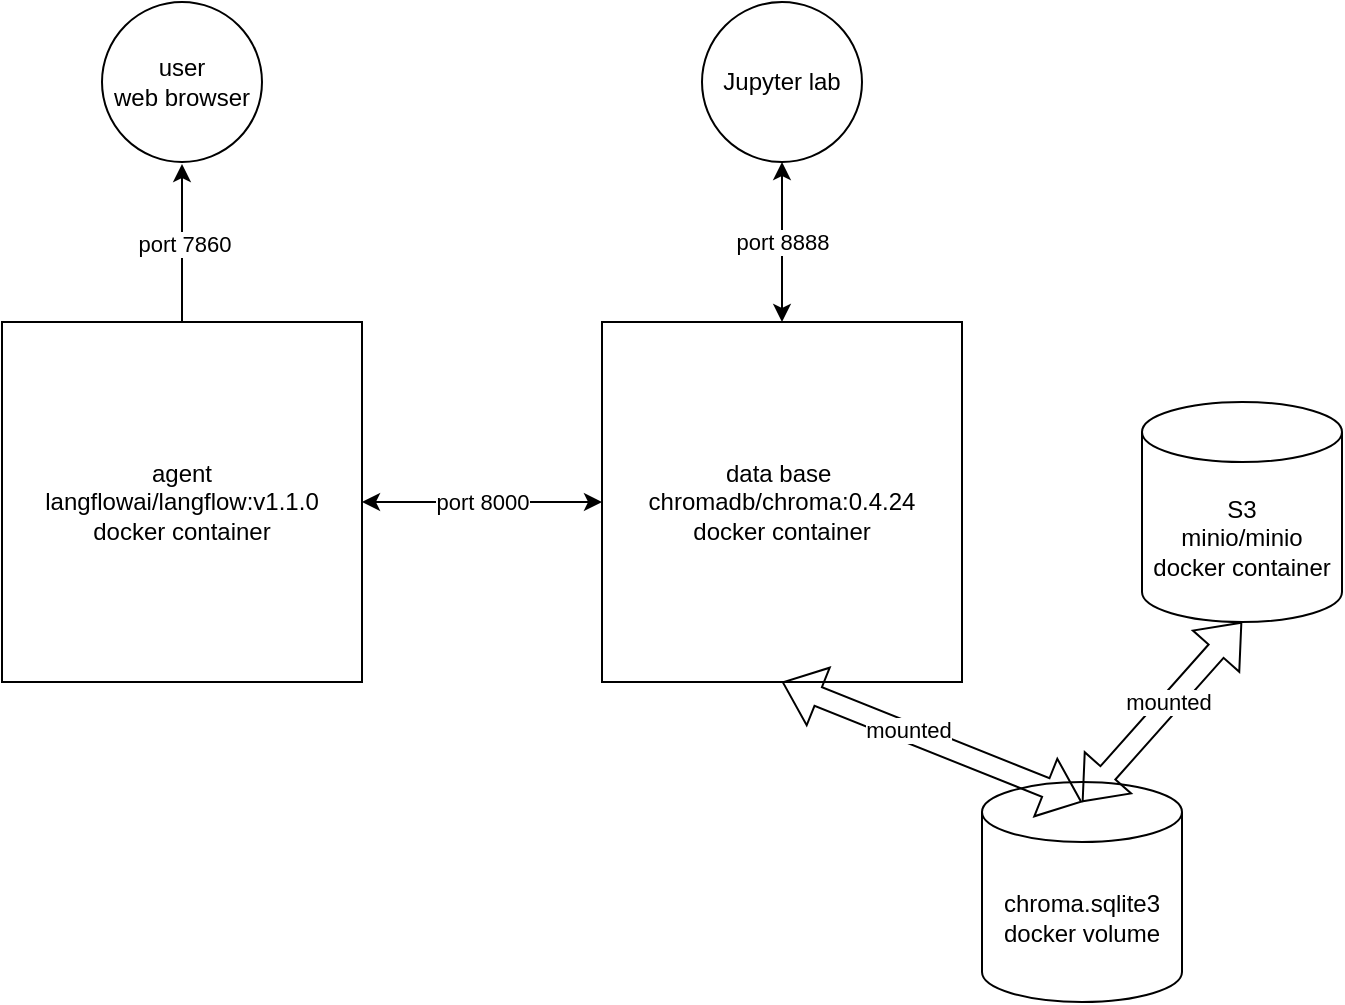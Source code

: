 <mxfile version="24.9.1">
  <diagram name="Page-1" id="b20Qhw7FhkVzX8Fbugi0">
    <mxGraphModel dx="1050" dy="557" grid="1" gridSize="10" guides="1" tooltips="1" connect="1" arrows="1" fold="1" page="1" pageScale="1" pageWidth="850" pageHeight="1100" math="0" shadow="0">
      <root>
        <mxCell id="0" />
        <mxCell id="1" parent="0" />
        <mxCell id="h-58o2XKRJFLat-Zvx7w-3" style="edgeStyle=orthogonalEdgeStyle;rounded=0;orthogonalLoop=1;jettySize=auto;html=1;exitX=1;exitY=0.5;exitDx=0;exitDy=0;entryX=1;entryY=0.5;entryDx=0;entryDy=0;" edge="1" parent="1" source="vtm2nRPaWKQbJtNB99SM-1" target="vtm2nRPaWKQbJtNB99SM-1">
          <mxGeometry relative="1" as="geometry" />
        </mxCell>
        <mxCell id="vtm2nRPaWKQbJtNB99SM-1" value="agent&lt;br&gt;langflowai/langflow:v1.1.0&lt;br&gt;&lt;div&gt;docker container&lt;/div&gt;" style="whiteSpace=wrap;html=1;aspect=fixed;" parent="1" vertex="1">
          <mxGeometry x="80" y="320" width="180" height="180" as="geometry" />
        </mxCell>
        <mxCell id="vtm2nRPaWKQbJtNB99SM-5" value="data base&amp;nbsp;&lt;div&gt;chromadb/chroma:0.4.24&lt;div&gt;docker container&lt;/div&gt;&lt;/div&gt;" style="whiteSpace=wrap;html=1;aspect=fixed;" parent="1" vertex="1">
          <mxGeometry x="380" y="320" width="180" height="180" as="geometry" />
        </mxCell>
        <mxCell id="h-58o2XKRJFLat-Zvx7w-2" value="port 7860" style="edgeStyle=orthogonalEdgeStyle;rounded=0;orthogonalLoop=1;jettySize=auto;html=1;exitX=0.5;exitY=0;exitDx=0;exitDy=0;entryX=0.625;entryY=1.013;entryDx=0;entryDy=0;entryPerimeter=0;" edge="1" parent="1" source="vtm2nRPaWKQbJtNB99SM-1">
          <mxGeometry relative="1" as="geometry">
            <mxPoint x="170" y="241.04" as="targetPoint" />
          </mxGeometry>
        </mxCell>
        <mxCell id="h-58o2XKRJFLat-Zvx7w-4" value="port 8000" style="endArrow=classic;startArrow=classic;html=1;rounded=0;exitX=1;exitY=0.5;exitDx=0;exitDy=0;entryX=0;entryY=0.5;entryDx=0;entryDy=0;" edge="1" parent="1" source="vtm2nRPaWKQbJtNB99SM-1" target="vtm2nRPaWKQbJtNB99SM-5">
          <mxGeometry width="50" height="50" relative="1" as="geometry">
            <mxPoint x="400" y="520" as="sourcePoint" />
            <mxPoint x="450" y="470" as="targetPoint" />
          </mxGeometry>
        </mxCell>
        <mxCell id="h-58o2XKRJFLat-Zvx7w-6" value="S3&lt;div&gt;minio/minio&lt;/div&gt;&lt;div&gt;docker container&lt;/div&gt;" style="shape=cylinder3;whiteSpace=wrap;html=1;boundedLbl=1;backgroundOutline=1;size=15;" vertex="1" parent="1">
          <mxGeometry x="650" y="360" width="100" height="110" as="geometry" />
        </mxCell>
        <mxCell id="h-58o2XKRJFLat-Zvx7w-10" value="chroma.sqlite3&lt;div&gt;docker volume&lt;/div&gt;" style="shape=cylinder3;whiteSpace=wrap;html=1;boundedLbl=1;backgroundOutline=1;size=15;" vertex="1" parent="1">
          <mxGeometry x="570" y="550" width="100" height="110" as="geometry" />
        </mxCell>
        <mxCell id="h-58o2XKRJFLat-Zvx7w-11" value="" style="shape=flexArrow;endArrow=classic;startArrow=classic;html=1;rounded=0;entryX=0.5;entryY=1;entryDx=0;entryDy=0;exitX=0.5;exitY=0.091;exitDx=0;exitDy=0;exitPerimeter=0;" edge="1" parent="1" source="h-58o2XKRJFLat-Zvx7w-10" target="vtm2nRPaWKQbJtNB99SM-5">
          <mxGeometry width="100" height="100" relative="1" as="geometry">
            <mxPoint x="370" y="640" as="sourcePoint" />
            <mxPoint x="470" y="540" as="targetPoint" />
          </mxGeometry>
        </mxCell>
        <mxCell id="h-58o2XKRJFLat-Zvx7w-13" value="mounted" style="edgeLabel;html=1;align=center;verticalAlign=middle;resizable=0;points=[];" vertex="1" connectable="0" parent="h-58o2XKRJFLat-Zvx7w-11">
          <mxGeometry x="0.168" y="-1" relative="1" as="geometry">
            <mxPoint as="offset" />
          </mxGeometry>
        </mxCell>
        <mxCell id="h-58o2XKRJFLat-Zvx7w-12" value="" style="shape=flexArrow;endArrow=classic;startArrow=classic;html=1;rounded=0;entryX=0.5;entryY=1;entryDx=0;entryDy=0;entryPerimeter=0;" edge="1" parent="1" target="h-58o2XKRJFLat-Zvx7w-6">
          <mxGeometry width="100" height="100" relative="1" as="geometry">
            <mxPoint x="620" y="560" as="sourcePoint" />
            <mxPoint x="470" y="540" as="targetPoint" />
          </mxGeometry>
        </mxCell>
        <mxCell id="h-58o2XKRJFLat-Zvx7w-14" value="mounted" style="edgeLabel;html=1;align=center;verticalAlign=middle;resizable=0;points=[];" vertex="1" connectable="0" parent="h-58o2XKRJFLat-Zvx7w-12">
          <mxGeometry x="0.093" y="1" relative="1" as="geometry">
            <mxPoint as="offset" />
          </mxGeometry>
        </mxCell>
        <mxCell id="h-58o2XKRJFLat-Zvx7w-15" value="user&lt;div&gt;web browser&lt;/div&gt;" style="ellipse;whiteSpace=wrap;html=1;aspect=fixed;" vertex="1" parent="1">
          <mxGeometry x="130" y="160" width="80" height="80" as="geometry" />
        </mxCell>
        <mxCell id="h-58o2XKRJFLat-Zvx7w-16" value="Jupyter lab" style="ellipse;whiteSpace=wrap;html=1;aspect=fixed;" vertex="1" parent="1">
          <mxGeometry x="430" y="160" width="80" height="80" as="geometry" />
        </mxCell>
        <mxCell id="h-58o2XKRJFLat-Zvx7w-17" value="port 8888" style="endArrow=classic;startArrow=classic;html=1;rounded=0;entryX=0.5;entryY=1;entryDx=0;entryDy=0;exitX=0.5;exitY=0;exitDx=0;exitDy=0;" edge="1" parent="1" source="vtm2nRPaWKQbJtNB99SM-5" target="h-58o2XKRJFLat-Zvx7w-16">
          <mxGeometry width="50" height="50" relative="1" as="geometry">
            <mxPoint x="400" y="420" as="sourcePoint" />
            <mxPoint x="450" y="370" as="targetPoint" />
          </mxGeometry>
        </mxCell>
      </root>
    </mxGraphModel>
  </diagram>
</mxfile>
